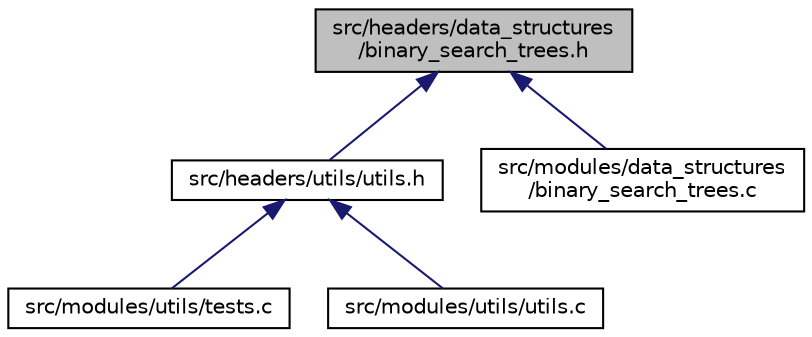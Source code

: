 digraph "src/headers/data_structures/binary_search_trees.h"
{
 // LATEX_PDF_SIZE
  edge [fontname="Helvetica",fontsize="10",labelfontname="Helvetica",labelfontsize="10"];
  node [fontname="Helvetica",fontsize="10",shape=record];
  Node1 [label="src/headers/data_structures\l/binary_search_trees.h",height=0.2,width=0.4,color="black", fillcolor="grey75", style="filled", fontcolor="black",tooltip="Binary Search Trees implementation (header)"];
  Node1 -> Node2 [dir="back",color="midnightblue",fontsize="10",style="solid",fontname="Helvetica"];
  Node2 [label="src/headers/utils/utils.h",height=0.2,width=0.4,color="black", fillcolor="white", style="filled",URL="$utils_8h.html",tooltip="Utils functions."];
  Node2 -> Node3 [dir="back",color="midnightblue",fontsize="10",style="solid",fontname="Helvetica"];
  Node3 [label="src/modules/utils/tests.c",height=0.2,width=0.4,color="black", fillcolor="white", style="filled",URL="$tests_8c.html",tooltip="Tests necessary to ensure the correct functioning of the algorithms."];
  Node2 -> Node4 [dir="back",color="midnightblue",fontsize="10",style="solid",fontname="Helvetica"];
  Node4 [label="src/modules/utils/utils.c",height=0.2,width=0.4,color="black", fillcolor="white", style="filled",URL="$utils_8c.html",tooltip="Utils functions."];
  Node1 -> Node5 [dir="back",color="midnightblue",fontsize="10",style="solid",fontname="Helvetica"];
  Node5 [label="src/modules/data_structures\l/binary_search_trees.c",height=0.2,width=0.4,color="black", fillcolor="white", style="filled",URL="$binary__search__trees_8c.html",tooltip="Binary Search Trees implementation."];
}

